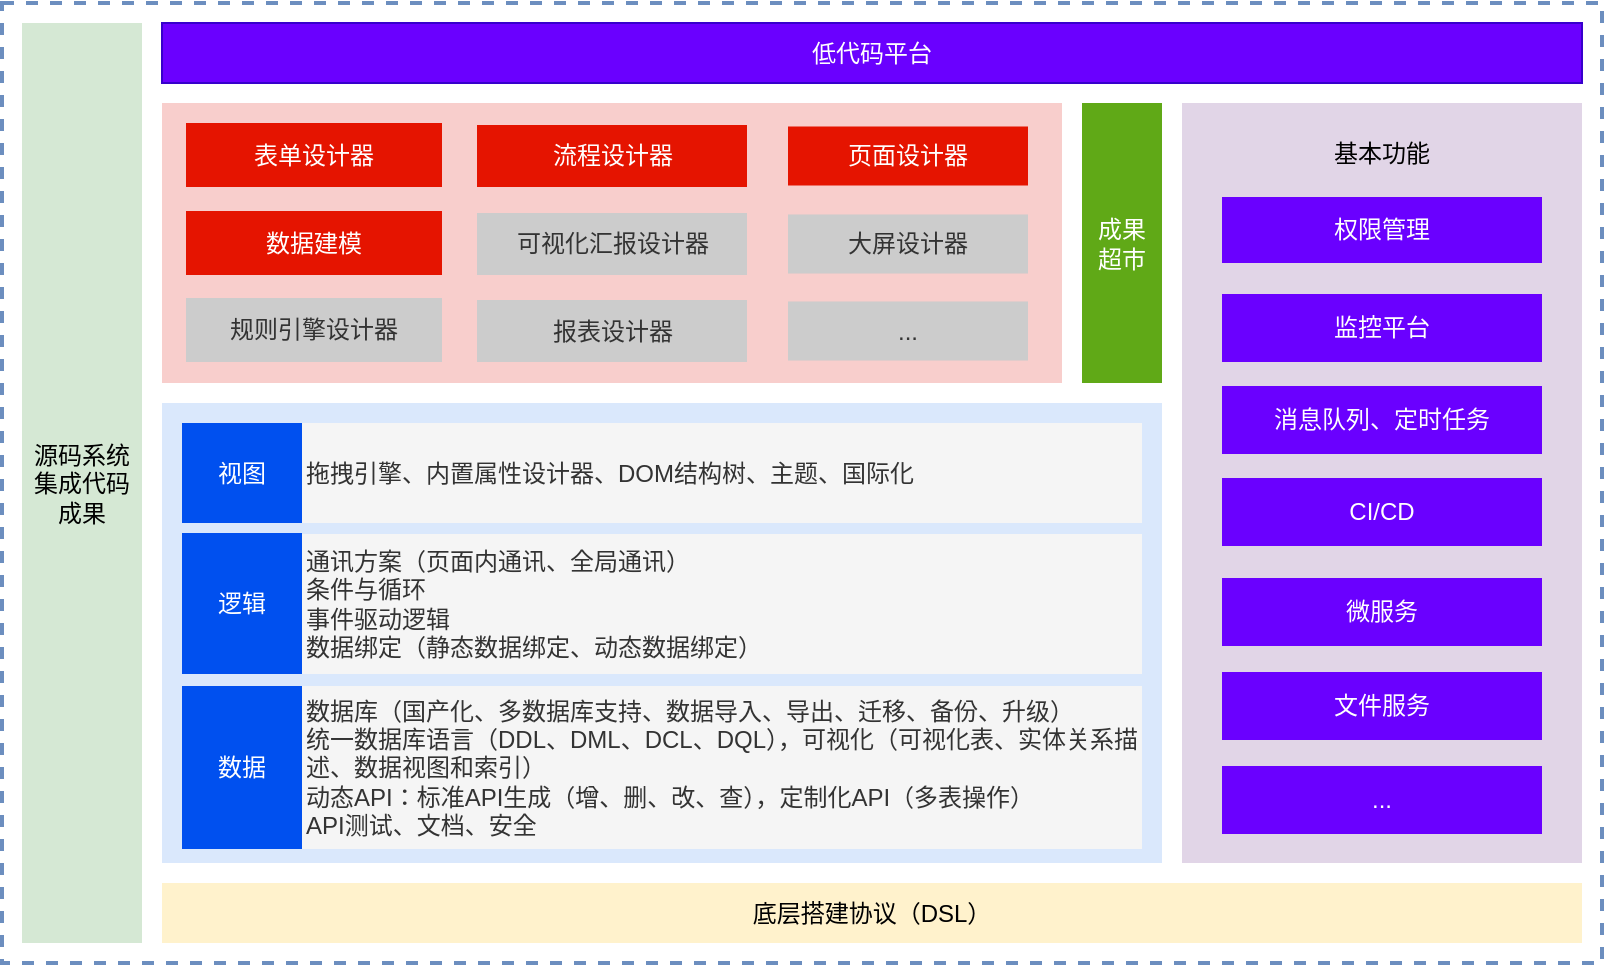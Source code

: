 <mxfile version="24.2.3" type="github">
  <diagram name="第 1 页" id="B_uo7OJ-f0cf3lO3-WNb">
    <mxGraphModel dx="1195" dy="650" grid="1" gridSize="10" guides="1" tooltips="1" connect="1" arrows="1" fold="1" page="1" pageScale="1" pageWidth="827" pageHeight="1169" math="0" shadow="0">
      <root>
        <mxCell id="0" />
        <mxCell id="1" parent="0" />
        <mxCell id="cuvuWjdc5wPWUUID254h-1" value="" style="rounded=0;whiteSpace=wrap;html=1;dashed=1;fillColor=none;strokeColor=#6c8ebf;strokeWidth=2;" parent="1" vertex="1">
          <mxGeometry x="260" y="71.5" width="800" height="480" as="geometry" />
        </mxCell>
        <mxCell id="cuvuWjdc5wPWUUID254h-2" value="" style="rounded=0;whiteSpace=wrap;html=1;fillColor=#dae8fc;strokeColor=none;" parent="1" vertex="1">
          <mxGeometry x="340" y="271.5" width="500" height="230" as="geometry" />
        </mxCell>
        <mxCell id="cuvuWjdc5wPWUUID254h-6" value="" style="rounded=0;whiteSpace=wrap;html=1;fillColor=#f8cecc;strokeColor=none;" parent="1" vertex="1">
          <mxGeometry x="340" y="121.5" width="450" height="140" as="geometry" />
        </mxCell>
        <mxCell id="cuvuWjdc5wPWUUID254h-7" value="" style="rounded=0;whiteSpace=wrap;html=1;fillColor=#e1d5e7;strokeColor=none;strokeWidth=1;" parent="1" vertex="1">
          <mxGeometry x="850" y="121.5" width="200" height="380" as="geometry" />
        </mxCell>
        <mxCell id="cuvuWjdc5wPWUUID254h-8" value="低代码平台" style="rounded=0;whiteSpace=wrap;html=1;fillColor=#6a00ff;fontColor=#ffffff;strokeColor=#3700CC;" parent="1" vertex="1">
          <mxGeometry x="340" y="81.5" width="710" height="30" as="geometry" />
        </mxCell>
        <mxCell id="cuvuWjdc5wPWUUID254h-9" value="底层搭建协议（DSL）" style="rounded=0;whiteSpace=wrap;html=1;fillColor=#fff2cc;strokeColor=none;" parent="1" vertex="1">
          <mxGeometry x="340" y="511.5" width="710" height="30" as="geometry" />
        </mxCell>
        <mxCell id="cuvuWjdc5wPWUUID254h-13" value="成果&lt;div&gt;超市&lt;/div&gt;" style="rounded=0;whiteSpace=wrap;html=1;fillColor=#60a917;strokeColor=none;fontColor=#ffffff;" parent="1" vertex="1">
          <mxGeometry x="800" y="121.5" width="40" height="140" as="geometry" />
        </mxCell>
        <mxCell id="cuvuWjdc5wPWUUID254h-21" value="规则引擎设计器" style="rounded=0;whiteSpace=wrap;html=1;fillColor=#CCCCCC;fontColor=#333333;strokeColor=none;" parent="1" vertex="1">
          <mxGeometry x="352" y="219" width="128" height="32" as="geometry" />
        </mxCell>
        <mxCell id="cuvuWjdc5wPWUUID254h-22" value="报表设计器" style="rounded=0;whiteSpace=wrap;html=1;fillColor=#CCCCCC;fontColor=#333333;strokeColor=none;" parent="1" vertex="1">
          <mxGeometry x="497.5" y="220" width="135" height="31" as="geometry" />
        </mxCell>
        <mxCell id="cuvuWjdc5wPWUUID254h-23" value="..." style="rounded=0;whiteSpace=wrap;html=1;fillColor=#CCCCCC;fontColor=#333333;strokeColor=none;" parent="1" vertex="1">
          <mxGeometry x="653" y="220.75" width="120" height="29.5" as="geometry" />
        </mxCell>
        <mxCell id="cuvuWjdc5wPWUUID254h-26" value="权限管理" style="rounded=0;whiteSpace=wrap;html=1;fillColor=#6a00ff;fontColor=#ffffff;strokeColor=none;" parent="1" vertex="1">
          <mxGeometry x="870" y="168.5" width="160" height="33" as="geometry" />
        </mxCell>
        <mxCell id="cuvuWjdc5wPWUUID254h-27" value="监控平台" style="rounded=0;whiteSpace=wrap;html=1;fillColor=#6a00ff;fontColor=#ffffff;strokeColor=none;" parent="1" vertex="1">
          <mxGeometry x="870" y="217" width="160" height="34" as="geometry" />
        </mxCell>
        <mxCell id="cuvuWjdc5wPWUUID254h-28" value="消息队列、定时任务" style="rounded=0;whiteSpace=wrap;html=1;fillColor=#6a00ff;fontColor=#ffffff;strokeColor=none;" parent="1" vertex="1">
          <mxGeometry x="870" y="263" width="160" height="34" as="geometry" />
        </mxCell>
        <mxCell id="cuvuWjdc5wPWUUID254h-29" value="CI/CD" style="rounded=0;whiteSpace=wrap;html=1;fillColor=#6a00ff;fontColor=#ffffff;strokeColor=none;" parent="1" vertex="1">
          <mxGeometry x="870" y="309" width="160" height="34" as="geometry" />
        </mxCell>
        <mxCell id="cuvuWjdc5wPWUUID254h-30" value="微服务" style="rounded=0;whiteSpace=wrap;html=1;fillColor=#6a00ff;fontColor=#ffffff;strokeColor=none;" parent="1" vertex="1">
          <mxGeometry x="870" y="359" width="160" height="34" as="geometry" />
        </mxCell>
        <mxCell id="cuvuWjdc5wPWUUID254h-31" value="文件服务" style="rounded=0;whiteSpace=wrap;html=1;fillColor=#6a00ff;fontColor=#ffffff;strokeColor=none;" parent="1" vertex="1">
          <mxGeometry x="870" y="406" width="160" height="34" as="geometry" />
        </mxCell>
        <mxCell id="cuvuWjdc5wPWUUID254h-32" value="基本功能" style="text;html=1;align=center;verticalAlign=middle;whiteSpace=wrap;rounded=0;" parent="1" vertex="1">
          <mxGeometry x="905" y="131.5" width="90" height="30" as="geometry" />
        </mxCell>
        <mxCell id="cuvuWjdc5wPWUUID254h-34" value="&lt;div style=&quot;&quot;&gt;数据库（国产化、多数据库支持、数据导入、导出、迁移、备份、升级）&lt;/div&gt;&lt;div style=&quot;&quot;&gt;统一数据库语言（DDL、DML、DCL、DQL），&lt;span style=&quot;background-color: initial;&quot;&gt;可视化（可视化表、实体关系描述、数据视图和索引）&lt;/span&gt;&lt;/div&gt;&lt;div style=&quot;&quot;&gt;&lt;span style=&quot;background-color: initial;&quot;&gt;动态API：&lt;/span&gt;&lt;span style=&quot;background-color: initial;&quot;&gt;标准API生成（增、删、改、查），&lt;/span&gt;&lt;span style=&quot;background-color: initial;&quot;&gt;定制化API（多表操作）&lt;/span&gt;&lt;br&gt;&lt;/div&gt;&lt;div style=&quot;&quot;&gt;API测试、文档、安全&lt;/div&gt;" style="rounded=0;whiteSpace=wrap;html=1;align=left;strokeColor=none;fillColor=#f5f5f5;fontColor=#333333;" parent="1" vertex="1">
          <mxGeometry x="410" y="413" width="420" height="81.5" as="geometry" />
        </mxCell>
        <mxCell id="cuvuWjdc5wPWUUID254h-35" value="&lt;span style=&quot;text-align: left;&quot;&gt;数据&lt;/span&gt;" style="rounded=0;whiteSpace=wrap;html=1;fillColor=#0050ef;fontColor=#ffffff;strokeColor=none;" parent="1" vertex="1">
          <mxGeometry x="350" y="413" width="60" height="81.5" as="geometry" />
        </mxCell>
        <mxCell id="cuvuWjdc5wPWUUID254h-36" value="&lt;span style=&quot;text-align: left;&quot;&gt;逻辑&lt;/span&gt;" style="rounded=0;whiteSpace=wrap;html=1;fillColor=#0050ef;fontColor=#ffffff;strokeColor=none;" parent="1" vertex="1">
          <mxGeometry x="350" y="336.5" width="60" height="70.5" as="geometry" />
        </mxCell>
        <mxCell id="cuvuWjdc5wPWUUID254h-37" value="&lt;div style=&quot;text-align: left;&quot;&gt;&lt;span style=&quot;background-color: initial;&quot;&gt;视图&lt;/span&gt;&lt;/div&gt;" style="rounded=0;whiteSpace=wrap;html=1;fillColor=#0050ef;fontColor=#ffffff;strokeColor=none;" parent="1" vertex="1">
          <mxGeometry x="350" y="281.5" width="60" height="50" as="geometry" />
        </mxCell>
        <mxCell id="cuvuWjdc5wPWUUID254h-38" value="&lt;div style=&quot;&quot;&gt;&lt;div&gt;&lt;span style=&quot;background-color: initial;&quot;&gt;通讯方案（页面内通讯、全局通讯）&lt;/span&gt;&lt;/div&gt;&lt;div&gt;条件与循环&lt;/div&gt;&lt;div&gt;事件驱动逻辑&lt;/div&gt;&lt;div&gt;数据绑定（静态数据绑定、动态数据绑定）&lt;/div&gt;&lt;/div&gt;" style="rounded=0;whiteSpace=wrap;html=1;align=left;strokeColor=none;fillColor=#f5f5f5;fontColor=#333333;" parent="1" vertex="1">
          <mxGeometry x="410" y="337" width="420" height="70" as="geometry" />
        </mxCell>
        <mxCell id="cuvuWjdc5wPWUUID254h-39" value="&lt;div style=&quot;&quot;&gt;拖拽引擎、内置属性设计器、DOM结构树、主题、国际化&lt;/div&gt;" style="rounded=0;whiteSpace=wrap;html=1;align=left;fillColor=#f5f5f5;fontColor=#333333;strokeColor=none;" parent="1" vertex="1">
          <mxGeometry x="410" y="281.5" width="420" height="50" as="geometry" />
        </mxCell>
        <mxCell id="cuvuWjdc5wPWUUID254h-43" value="数据建模" style="rounded=0;whiteSpace=wrap;html=1;fillColor=#e51400;fontColor=#ffffff;strokeColor=none;" parent="1" vertex="1">
          <mxGeometry x="352" y="175.5" width="128" height="32" as="geometry" />
        </mxCell>
        <mxCell id="cuvuWjdc5wPWUUID254h-44" value="可视化汇报设计器" style="rounded=0;whiteSpace=wrap;html=1;fillColor=#CCCCCC;fontColor=#333333;strokeColor=none;" parent="1" vertex="1">
          <mxGeometry x="497.5" y="176.5" width="135" height="31" as="geometry" />
        </mxCell>
        <mxCell id="cuvuWjdc5wPWUUID254h-45" value="大屏设计器" style="rounded=0;whiteSpace=wrap;html=1;fillColor=#CCCCCC;fontColor=#333333;strokeColor=none;" parent="1" vertex="1">
          <mxGeometry x="653" y="177.25" width="120" height="29.5" as="geometry" />
        </mxCell>
        <mxCell id="cuvuWjdc5wPWUUID254h-46" value="表单设计器" style="rounded=0;whiteSpace=wrap;html=1;fillColor=#e51400;fontColor=#ffffff;strokeColor=none;" parent="1" vertex="1">
          <mxGeometry x="352" y="131.5" width="128" height="32" as="geometry" />
        </mxCell>
        <mxCell id="cuvuWjdc5wPWUUID254h-47" value="流程设计器" style="rounded=0;whiteSpace=wrap;html=1;fillColor=#e51400;fontColor=#ffffff;strokeColor=none;" parent="1" vertex="1">
          <mxGeometry x="497.5" y="132.5" width="135" height="31" as="geometry" />
        </mxCell>
        <mxCell id="cuvuWjdc5wPWUUID254h-48" value="页面设计器" style="rounded=0;whiteSpace=wrap;html=1;fillColor=#e51400;fontColor=#ffffff;strokeColor=none;" parent="1" vertex="1">
          <mxGeometry x="653" y="133.25" width="120" height="29.5" as="geometry" />
        </mxCell>
        <mxCell id="cuvuWjdc5wPWUUID254h-49" value="..." style="rounded=0;whiteSpace=wrap;html=1;fillColor=#6a00ff;fontColor=#ffffff;strokeColor=none;" parent="1" vertex="1">
          <mxGeometry x="870" y="453" width="160" height="34" as="geometry" />
        </mxCell>
        <mxCell id="cuvuWjdc5wPWUUID254h-50" value="源码系统集成代码成果" style="rounded=0;whiteSpace=wrap;html=1;fillColor=#d5e8d4;strokeColor=none;" parent="1" vertex="1">
          <mxGeometry x="270" y="81.5" width="60" height="460" as="geometry" />
        </mxCell>
      </root>
    </mxGraphModel>
  </diagram>
</mxfile>
